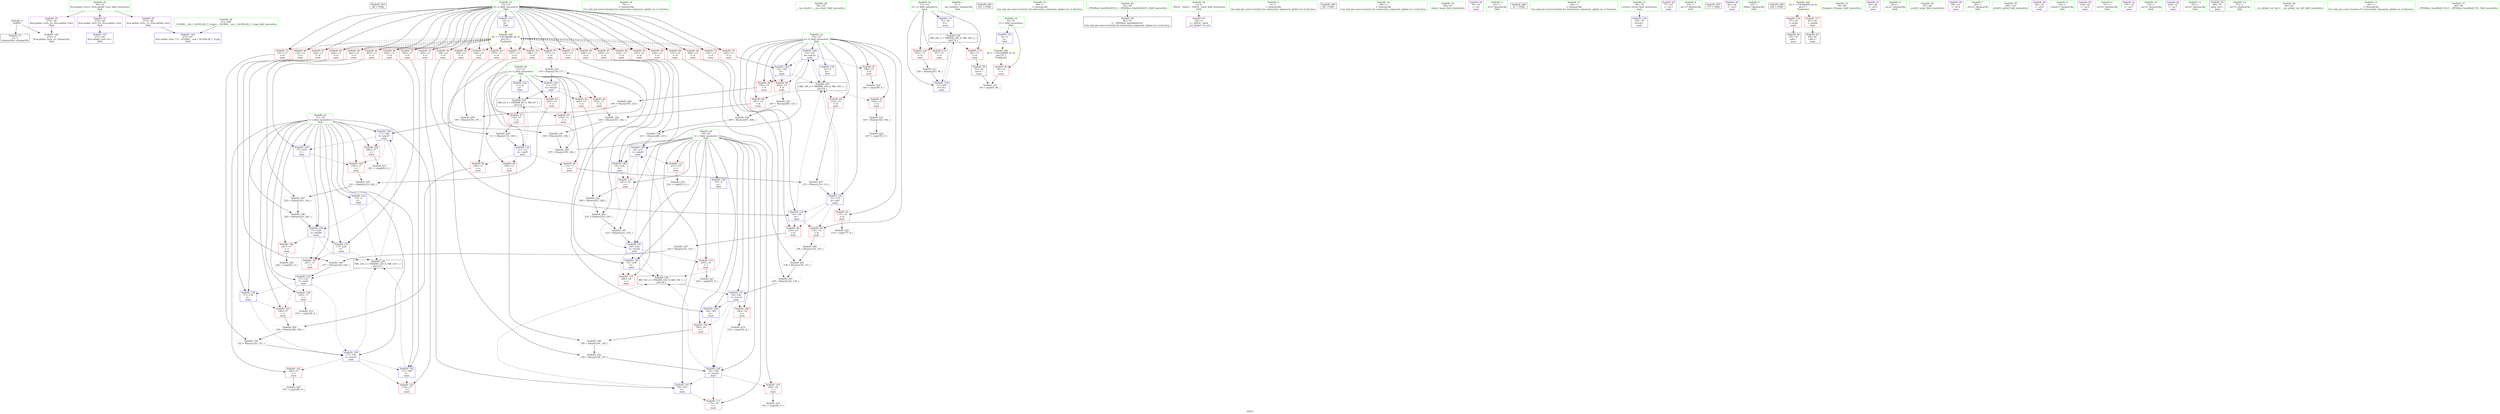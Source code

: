 digraph "SVFG" {
	label="SVFG";

	Node0x5604b74c0940 [shape=record,color=grey,label="{NodeID: 0\nNullPtr}"];
	Node0x5604b74c0940 -> Node0x5604b74dea60[style=solid];
	Node0x5604b74c0940 -> Node0x5604b74e57d0[style=solid];
	Node0x5604b75082b0 [shape=record,color=black,label="{NodeID: 263\n86 = PHI()\n}"];
	Node0x5604b74df480 [shape=record,color=red,label="{NodeID: 97\n189\<--15\n\<--k\nmain\n}"];
	Node0x5604b74df480 -> Node0x5604b74ec4d0[style=solid];
	Node0x5604b74c4fa0 [shape=record,color=green,label="{NodeID: 14\n74\<--1\n\<--dummyObj\nCan only get source location for instruction, argument, global var or function.}"];
	Node0x5604b74e2f20 [shape=record,color=grey,label="{NodeID: 194\n152 = Binary(150, 151, )\n}"];
	Node0x5604b74e2f20 -> Node0x5604b74e6020[style=solid];
	Node0x5604b74dffe0 [shape=record,color=red,label="{NodeID: 111\n173\<--19\n\<--r\nmain\n}"];
	Node0x5604b74de1c0 [shape=record,color=green,label="{NodeID: 28\n54\<--55\n__cxa_atexit\<--__cxa_atexit_field_insensitive\n}"];
	Node0x5604b74eb5d0 [shape=record,color=grey,label="{NodeID: 208\n198 = Binary(196, 197, )\n}"];
	Node0x5604b74eb5d0 -> Node0x5604b74e65d0[style=solid];
	Node0x5604b74e53d0 [shape=record,color=blue,label="{NodeID: 125\n17\<--9\nl\<--\nGlob }"];
	Node0x5604b74e53d0 -> Node0x5604b74f7f20[style=dashed];
	Node0x5604b74deed0 [shape=record,color=black,label="{NodeID: 42\n93\<--92\nconv\<--\nmain\n}"];
	Node0x5604b74deed0 -> Node0x5604b74ecc50[style=solid];
	Node0x5604b74ecad0 [shape=record,color=grey,label="{NodeID: 222\n107 = cmp(105, 9, )\n}"];
	Node0x5604b74e6020 [shape=record,color=blue,label="{NodeID: 139\n17\<--152\nl\<--rem19\nmain\n}"];
	Node0x5604b74e6020 -> Node0x5604b74df890[style=dashed];
	Node0x5604b74e6020 -> Node0x5604b74df960[style=dashed];
	Node0x5604b74e6020 -> Node0x5604b74e6290[style=dashed];
	Node0x5604b74e6020 -> Node0x5604b74f7f20[style=dashed];
	Node0x5604b74e0ae0 [shape=record,color=red,label="{NodeID: 56\n94\<--8\n\<--t\nmain\n}"];
	Node0x5604b74e0ae0 -> Node0x5604b74ecc50[style=solid];
	Node0x5604b74f8420 [shape=record,color=black,label="{NodeID: 236\nMR_14V_2 = PHI(MR_14V_9, MR_14V_1, )\npts\{20 \}\n}"];
	Node0x5604b74f8420 -> Node0x5604b74e5e80[style=dashed];
	Node0x5604b74f8420 -> Node0x5604b74e6770[style=dashed];
	Node0x5604b74e6b80 [shape=record,color=blue,label="{NodeID: 153\n17\<--244\nl\<--\nmain\n}"];
	Node0x5604b74e6b80 -> Node0x5604b74dfca0[style=dashed];
	Node0x5604b74e6b80 -> Node0x5604b74f7f20[style=dashed];
	Node0x5604b74e1640 [shape=record,color=red,label="{NodeID: 70\n139\<--13\n\<--d\nmain\n}"];
	Node0x5604b74e1640 -> Node0x5604b74eae50[style=solid];
	Node0x5604b74e21a0 [shape=record,color=red,label="{NodeID: 84\n216\<--13\n\<--d\nmain\n}"];
	Node0x5604b74e21a0 -> Node0x5604b74e6840[style=solid];
	Node0x5604b74c0860 [shape=record,color=green,label="{NodeID: 1\n7\<--1\n__dso_handle\<--dummyObj\nGlob }"];
	Node0x5604b75083b0 [shape=record,color=black,label="{NodeID: 264\n103 = PHI()\n}"];
	Node0x5604b74df550 [shape=record,color=red,label="{NodeID: 98\n195\<--15\n\<--k\nmain\n}"];
	Node0x5604b74df550 -> Node0x5604b74eb750[style=solid];
	Node0x5604b74c5070 [shape=record,color=green,label="{NodeID: 15\n90\<--1\n\<--dummyObj\nCan only get source location for instruction, argument, global var or function.}"];
	Node0x5604b74e30a0 [shape=record,color=grey,label="{NodeID: 195\n221 = Binary(219, 220, )\n}"];
	Node0x5604b74e30a0 -> Node0x5604b74e33a0[style=solid];
	Node0x5604b74e00b0 [shape=record,color=red,label="{NodeID: 112\n213\<--19\n\<--r\nmain\n}"];
	Node0x5604b74e00b0 -> Node0x5604b74ec1d0[style=solid];
	Node0x5604b74de2c0 [shape=record,color=green,label="{NodeID: 29\n53\<--59\n_ZNSt8ios_base4InitD1Ev\<--_ZNSt8ios_base4InitD1Ev_field_insensitive\n}"];
	Node0x5604b74de2c0 -> Node0x5604b74deb60[style=solid];
	Node0x5604b74eb750 [shape=record,color=grey,label="{NodeID: 209\n196 = Binary(195, 125, )\n}"];
	Node0x5604b74eb750 -> Node0x5604b74eb5d0[style=solid];
	Node0x5604b74e54d0 [shape=record,color=blue,label="{NodeID: 126\n19\<--9\nr\<--\nGlob }"];
	Node0x5604b74e54d0 -> Node0x5604b74f8420[style=dashed];
	Node0x5604b74defa0 [shape=record,color=purple,label="{NodeID: 43\n50\<--4\n\<--_ZStL8__ioinit\n__cxx_global_var_init\n}"];
	Node0x5604b74ecc50 [shape=record,color=grey,label="{NodeID: 223\n95 = cmp(93, 94, )\n}"];
	Node0x5604b74e60f0 [shape=record,color=blue,label="{NodeID: 140\n19\<--158\nr\<--rem21\nmain\n}"];
	Node0x5604b74e60f0 -> Node0x5604b74dff10[style=dashed];
	Node0x5604b74e60f0 -> Node0x5604b74dffe0[style=dashed];
	Node0x5604b74e60f0 -> Node0x5604b74e61c0[style=dashed];
	Node0x5604b74e60f0 -> Node0x5604b74f8420[style=dashed];
	Node0x5604b74e0bb0 [shape=record,color=red,label="{NodeID: 57\n110\<--11\n\<--n\nmain\n}"];
	Node0x5604b74e0bb0 -> Node0x5604b74eb2d0[style=solid];
	Node0x5604b74e6c50 [shape=record,color=blue,label="{NodeID: 154\n71\<--254\ntt\<--inc\nmain\n}"];
	Node0x5604b74e6c50 -> Node0x5604b74f7a20[style=dashed];
	Node0x5604b74e1710 [shape=record,color=red,label="{NodeID: 71\n145\<--13\n\<--d\nmain\n}"];
	Node0x5604b74e1710 -> Node0x5604b74e5f50[style=solid];
	Node0x5604b74e2270 [shape=record,color=red,label="{NodeID: 85\n222\<--13\n\<--d\nmain\n}"];
	Node0x5604b74e2270 -> Node0x5604b74e33a0[style=solid];
	Node0x5604b74c1240 [shape=record,color=green,label="{NodeID: 2\n9\<--1\n\<--dummyObj\nCan only get source location for instruction, argument, global var or function.}"];
	Node0x5604b75084b0 [shape=record,color=black,label="{NodeID: 265\n99 = PHI()\n}"];
	Node0x5604b74df620 [shape=record,color=red,label="{NodeID: 99\n206\<--15\n\<--k\nmain\n}"];
	Node0x5604b74df620 -> Node0x5604b74ead10[style=solid];
	Node0x5604b74c5140 [shape=record,color=green,label="{NodeID: 16\n106\<--1\n\<--dummyObj\nCan only get source location for instruction, argument, global var or function.}"];
	Node0x5604b74e3220 [shape=record,color=grey,label="{NodeID: 196\n211 = Binary(209, 210, )\n}"];
	Node0x5604b74e3220 -> Node0x5604b74e6770[style=solid];
	Node0x5604b74e0180 [shape=record,color=red,label="{NodeID: 113\n227\<--19\n\<--r\nmain\n}"];
	Node0x5604b74e0180 -> Node0x5604b74eb8d0[style=solid];
	Node0x5604b74de3c0 [shape=record,color=green,label="{NodeID: 30\n66\<--67\nmain\<--main_field_insensitive\n}"];
	Node0x5604b74eb8d0 [shape=record,color=grey,label="{NodeID: 210\n229 = Binary(227, 228, )\n}"];
	Node0x5604b74eb8d0 -> Node0x5604b74eb150[style=solid];
	Node0x5604b74e55d0 [shape=record,color=blue,label="{NodeID: 127\n272\<--40\nllvm.global_ctors_0\<--\nGlob }"];
	Node0x5604b74df070 [shape=record,color=purple,label="{NodeID: 44\n76\<--21\n\<--.str\nmain\n}"];
	Node0x5604b74ecdd0 [shape=record,color=grey,label="{NodeID: 224\n118 = cmp(117, 9, )\n}"];
	Node0x5604b74e61c0 [shape=record,color=blue,label="{NodeID: 141\n19\<--163\nr\<--\nmain\n}"];
	Node0x5604b74e61c0 -> Node0x5604b74dffe0[style=dashed];
	Node0x5604b74e61c0 -> Node0x5604b74f8420[style=dashed];
	Node0x5604b74e0c80 [shape=record,color=red,label="{NodeID: 58\n113\<--11\n\<--n\nmain\n}"];
	Node0x5604b74e0c80 -> Node0x5604b74eb450[style=solid];
	Node0x5604b74e17e0 [shape=record,color=red,label="{NodeID: 72\n151\<--13\n\<--d\nmain\n}"];
	Node0x5604b74e17e0 -> Node0x5604b74e2f20[style=solid];
	Node0x5604b74e2340 [shape=record,color=red,label="{NodeID: 86\n224\<--13\n\<--d\nmain\n}"];
	Node0x5604b74e2340 -> Node0x5604b74e3520[style=solid];
	Node0x5604b74c0b60 [shape=record,color=green,label="{NodeID: 3\n21\<--1\n.str\<--dummyObj\nGlob }"];
	Node0x5604b7508be0 [shape=record,color=black,label="{NodeID: 266\n51 = PHI()\n}"];
	Node0x5604b74df6f0 [shape=record,color=red,label="{NodeID: 100\n129\<--17\n\<--l\nmain\n}"];
	Node0x5604b74df6f0 -> Node0x5604b74ec050[style=solid];
	Node0x5604b74c5210 [shape=record,color=green,label="{NodeID: 17\n125\<--1\n\<--dummyObj\nCan only get source location for instruction, argument, global var or function.}"];
	Node0x5604b74e33a0 [shape=record,color=grey,label="{NodeID: 197\n223 = Binary(221, 222, )\n}"];
	Node0x5604b74e33a0 -> Node0x5604b74e3520[style=solid];
	Node0x5604b74e0250 [shape=record,color=red,label="{NodeID: 114\n235\<--19\n\<--r\nmain\n}"];
	Node0x5604b74e0250 -> Node0x5604b74ec950[style=solid];
	Node0x5604b74de4c0 [shape=record,color=green,label="{NodeID: 31\n69\<--70\nretval\<--retval_field_insensitive\nmain\n}"];
	Node0x5604b74de4c0 -> Node0x5604b74e58d0[style=solid];
	Node0x5604b74eba50 [shape=record,color=grey,label="{NodeID: 211\n254 = Binary(253, 90, )\n}"];
	Node0x5604b74eba50 -> Node0x5604b74e6c50[style=solid];
	Node0x5604b74e56d0 [shape=record,color=blue,label="{NodeID: 128\n273\<--41\nllvm.global_ctors_1\<--_GLOBAL__sub_I_ALOHA.HJ_1_0.cpp\nGlob }"];
	Node0x5604b74df140 [shape=record,color=purple,label="{NodeID: 45\n77\<--23\n\<--.str.1\nmain\n}"];
	Node0x5604b74ecf50 [shape=record,color=grey,label="{NodeID: 225\n167 = cmp(166, 9, )\n}"];
	Node0x5604b74e6290 [shape=record,color=blue,label="{NodeID: 142\n17\<--169\nl\<--\nmain\n}"];
	Node0x5604b74e6290 -> Node0x5604b74df960[style=dashed];
	Node0x5604b74e6290 -> Node0x5604b74f7f20[style=dashed];
	Node0x5604b74e0d50 [shape=record,color=red,label="{NodeID: 59\n149\<--11\n\<--n\nmain\n}"];
	Node0x5604b74e0d50 -> Node0x5604b74eafd0[style=solid];
	Node0x5604b74e18b0 [shape=record,color=red,label="{NodeID: 73\n157\<--13\n\<--d\nmain\n}"];
	Node0x5604b74e18b0 -> Node0x5604b74e2c20[style=solid];
	Node0x5604b74e2410 [shape=record,color=red,label="{NodeID: 87\n230\<--13\n\<--d\nmain\n}"];
	Node0x5604b74e2410 -> Node0x5604b74eb150[style=solid];
	Node0x5604b74c0bf0 [shape=record,color=green,label="{NodeID: 4\n23\<--1\n.str.1\<--dummyObj\nGlob }"];
	Node0x5604b7508ce0 [shape=record,color=black,label="{NodeID: 267\n175 = PHI()\n}"];
	Node0x5604b74df7c0 [shape=record,color=red,label="{NodeID: 101\n148\<--17\n\<--l\nmain\n}"];
	Node0x5604b74df7c0 -> Node0x5604b74eafd0[style=solid];
	Node0x5604b74c52e0 [shape=record,color=green,label="{NodeID: 18\n4\<--6\n_ZStL8__ioinit\<--_ZStL8__ioinit_field_insensitive\nGlob }"];
	Node0x5604b74c52e0 -> Node0x5604b74defa0[style=solid];
	Node0x5604b74e3520 [shape=record,color=grey,label="{NodeID: 198\n225 = Binary(223, 224, )\n}"];
	Node0x5604b74e3520 -> Node0x5604b74e6910[style=solid];
	Node0x5604b74e0320 [shape=record,color=red,label="{NodeID: 115\n248\<--19\n\<--r\nmain\n}"];
	Node0x5604b74de590 [shape=record,color=green,label="{NodeID: 32\n71\<--72\ntt\<--tt_field_insensitive\nmain\n}"];
	Node0x5604b74de590 -> Node0x5604b74e4d60[style=solid];
	Node0x5604b74de590 -> Node0x5604b74e4e30[style=solid];
	Node0x5604b74de590 -> Node0x5604b74e4f00[style=solid];
	Node0x5604b74de590 -> Node0x5604b74e59a0[style=solid];
	Node0x5604b74de590 -> Node0x5604b74e6c50[style=solid];
	Node0x5604b74ebbd0 [shape=record,color=grey,label="{NodeID: 212\n105 = Binary(104, 106, )\n}"];
	Node0x5604b74ebbd0 -> Node0x5604b74ecad0[style=solid];
	Node0x5604b74e57d0 [shape=record,color=blue, style = dotted,label="{NodeID: 129\n274\<--3\nllvm.global_ctors_2\<--dummyVal\nGlob }"];
	Node0x5604b74df210 [shape=record,color=purple,label="{NodeID: 46\n82\<--26\n\<--.str.2\nmain\n}"];
	Node0x5604b74e6360 [shape=record,color=blue,label="{NodeID: 143\n11\<--179\nn\<--rem29\nmain\n}"];
	Node0x5604b74e6360 -> Node0x5604b74e0fc0[style=dashed];
	Node0x5604b74e6360 -> Node0x5604b74e1090[style=dashed];
	Node0x5604b74e6360 -> Node0x5604b74e1160[style=dashed];
	Node0x5604b74e6360 -> Node0x5604b74f7020[style=dashed];
	Node0x5604b74e0e20 [shape=record,color=red,label="{NodeID: 60\n155\<--11\n\<--n\nmain\n}"];
	Node0x5604b74e0e20 -> Node0x5604b74e8ac0[style=solid];
	Node0x5604b74e1980 [shape=record,color=red,label="{NodeID: 74\n163\<--13\n\<--d\nmain\n}"];
	Node0x5604b74e1980 -> Node0x5604b74e61c0[style=solid];
	Node0x5604b74e24e0 [shape=record,color=red,label="{NodeID: 88\n232\<--13\n\<--d\nmain\n}"];
	Node0x5604b74e24e0 -> Node0x5604b74e2da0[style=solid];
	Node0x5604b74c4680 [shape=record,color=green,label="{NodeID: 5\n25\<--1\nstdin\<--dummyObj\nGlob }"];
	Node0x5604b7508de0 [shape=record,color=black,label="{NodeID: 268\n250 = PHI()\n}"];
	Node0x5604b74df890 [shape=record,color=red,label="{NodeID: 102\n166\<--17\n\<--l\nmain\n}"];
	Node0x5604b74df890 -> Node0x5604b74ecf50[style=solid];
	Node0x5604b74c53b0 [shape=record,color=green,label="{NodeID: 19\n8\<--10\nt\<--t_field_insensitive\nGlob }"];
	Node0x5604b74c53b0 -> Node0x5604b74e0ae0[style=solid];
	Node0x5604b74c53b0 -> Node0x5604b74e4fd0[style=solid];
	Node0x5604b74e36a0 [shape=record,color=grey,label="{NodeID: 199\n209 = Binary(207, 208, )\n}"];
	Node0x5604b74e36a0 -> Node0x5604b74e3220[style=solid];
	Node0x5604b74e4bc0 [shape=record,color=red,label="{NodeID: 116\n75\<--25\n\<--stdin\nmain\n}"];
	Node0x5604b74e4bc0 -> Node0x5604b74ded30[style=solid];
	Node0x5604b74de660 [shape=record,color=green,label="{NodeID: 33\n79\<--80\nfreopen\<--freopen_field_insensitive\n}"];
	Node0x5604b74ebd50 [shape=record,color=grey,label="{NodeID: 213\n179 = Binary(178, 177, )\n}"];
	Node0x5604b74ebd50 -> Node0x5604b74e6360[style=solid];
	Node0x5604b74e58d0 [shape=record,color=blue,label="{NodeID: 130\n69\<--74\nretval\<--\nmain\n}"];
	Node0x5604b74df2e0 [shape=record,color=purple,label="{NodeID: 47\n83\<--28\n\<--.str.3\nmain\n}"];
	Node0x5604b74e6430 [shape=record,color=blue,label="{NodeID: 144\n15\<--187\nk\<--rem32\nmain\n}"];
	Node0x5604b74e6430 -> Node0x5604b74df480[style=dashed];
	Node0x5604b74e6430 -> Node0x5604b74df550[style=dashed];
	Node0x5604b74e6430 -> Node0x5604b74df620[style=dashed];
	Node0x5604b74e6430 -> Node0x5604b74e6500[style=dashed];
	Node0x5604b74e6430 -> Node0x5604b74f7520[style=dashed];
	Node0x5604b74e0ef0 [shape=record,color=red,label="{NodeID: 61\n178\<--11\n\<--n\nmain\n}"];
	Node0x5604b74e0ef0 -> Node0x5604b74ebd50[style=solid];
	Node0x5604b74e1a50 [shape=record,color=red,label="{NodeID: 75\n169\<--13\n\<--d\nmain\n}"];
	Node0x5604b74e1a50 -> Node0x5604b74e6290[style=solid];
	Node0x5604b74e25b0 [shape=record,color=red,label="{NodeID: 89\n238\<--13\n\<--d\nmain\n}"];
	Node0x5604b74e25b0 -> Node0x5604b74e6ab0[style=solid];
	Node0x5604b74c4710 [shape=record,color=green,label="{NodeID: 6\n26\<--1\n.str.2\<--dummyObj\nGlob }"];
	Node0x5604b74e84c0 [shape=record,color=grey,label="{NodeID: 186\n183 = Binary(181, 182, )\n}"];
	Node0x5604b74e84c0 -> Node0x5604b74e8c40[style=solid];
	Node0x5604b74df960 [shape=record,color=red,label="{NodeID: 103\n172\<--17\n\<--l\nmain\n}"];
	Node0x5604b74ddad0 [shape=record,color=green,label="{NodeID: 20\n11\<--12\nn\<--n_field_insensitive\nGlob }"];
	Node0x5604b74ddad0 -> Node0x5604b74e0bb0[style=solid];
	Node0x5604b74ddad0 -> Node0x5604b74e0c80[style=solid];
	Node0x5604b74ddad0 -> Node0x5604b74e0d50[style=solid];
	Node0x5604b74ddad0 -> Node0x5604b74e0e20[style=solid];
	Node0x5604b74ddad0 -> Node0x5604b74e0ef0[style=solid];
	Node0x5604b74ddad0 -> Node0x5604b74e0fc0[style=solid];
	Node0x5604b74ddad0 -> Node0x5604b74e1090[style=solid];
	Node0x5604b74ddad0 -> Node0x5604b74e1160[style=solid];
	Node0x5604b74ddad0 -> Node0x5604b74e50d0[style=solid];
	Node0x5604b74ddad0 -> Node0x5604b74e5a70[style=solid];
	Node0x5604b74ddad0 -> Node0x5604b74e6360[style=solid];
	Node0x5604b74e3820 [shape=record,color=grey,label="{NodeID: 200\n136 = Binary(135, 125, )\n}"];
	Node0x5604b74e3820 -> Node0x5604b74e39a0[style=solid];
	Node0x5604b74e4c90 [shape=record,color=red,label="{NodeID: 117\n81\<--30\n\<--stdout\nmain\n}"];
	Node0x5604b74e4c90 -> Node0x5604b74dee00[style=solid];
	Node0x5604b74de760 [shape=record,color=green,label="{NodeID: 34\n87\<--88\nscanf\<--scanf_field_insensitive\n}"];
	Node0x5604b74ebed0 [shape=record,color=grey,label="{NodeID: 214\n161 = cmp(160, 9, )\n}"];
	Node0x5604b74e59a0 [shape=record,color=blue,label="{NodeID: 131\n71\<--90\ntt\<--\nmain\n}"];
	Node0x5604b74e59a0 -> Node0x5604b74f7a20[style=dashed];
	Node0x5604b74e03d0 [shape=record,color=purple,label="{NodeID: 48\n85\<--31\n\<--.str.4\nmain\n}"];
	Node0x5604b74e6500 [shape=record,color=blue,label="{NodeID: 145\n15\<--192\nk\<--\nmain\n}"];
	Node0x5604b74e6500 -> Node0x5604b74df550[style=dashed];
	Node0x5604b74e6500 -> Node0x5604b74df620[style=dashed];
	Node0x5604b74e6500 -> Node0x5604b74f7520[style=dashed];
	Node0x5604b74e0fc0 [shape=record,color=red,label="{NodeID: 62\n182\<--11\n\<--n\nmain\n}"];
	Node0x5604b74e0fc0 -> Node0x5604b74e84c0[style=solid];
	Node0x5604b74e1b20 [shape=record,color=red,label="{NodeID: 76\n177\<--13\n\<--d\nmain\n}"];
	Node0x5604b74e1b20 -> Node0x5604b74ebd50[style=solid];
	Node0x5604b74e2680 [shape=record,color=red,label="{NodeID: 90\n244\<--13\n\<--d\nmain\n}"];
	Node0x5604b74e2680 -> Node0x5604b74e6b80[style=solid];
	Node0x5604b74c47a0 [shape=record,color=green,label="{NodeID: 7\n28\<--1\n.str.3\<--dummyObj\nGlob }"];
	Node0x5604b74e8640 [shape=record,color=grey,label="{NodeID: 187\n124 = Binary(123, 125, )\n}"];
	Node0x5604b74e8640 -> Node0x5604b74e87c0[style=solid];
	Node0x5604b74dfa30 [shape=record,color=red,label="{NodeID: 104\n200\<--17\n\<--l\nmain\n}"];
	Node0x5604b74dfa30 -> Node0x5604b74ec350[style=solid];
	Node0x5604b74ddb60 [shape=record,color=green,label="{NodeID: 21\n13\<--14\nd\<--d_field_insensitive\nGlob }"];
	Node0x5604b74ddb60 -> Node0x5604b74e1230[style=solid];
	Node0x5604b74ddb60 -> Node0x5604b74e1300[style=solid];
	Node0x5604b74ddb60 -> Node0x5604b74e13d0[style=solid];
	Node0x5604b74ddb60 -> Node0x5604b74e14a0[style=solid];
	Node0x5604b74ddb60 -> Node0x5604b74e1570[style=solid];
	Node0x5604b74ddb60 -> Node0x5604b74e1640[style=solid];
	Node0x5604b74ddb60 -> Node0x5604b74e1710[style=solid];
	Node0x5604b74ddb60 -> Node0x5604b74e17e0[style=solid];
	Node0x5604b74ddb60 -> Node0x5604b74e18b0[style=solid];
	Node0x5604b74ddb60 -> Node0x5604b74e1980[style=solid];
	Node0x5604b74ddb60 -> Node0x5604b74e1a50[style=solid];
	Node0x5604b74ddb60 -> Node0x5604b74e1b20[style=solid];
	Node0x5604b74ddb60 -> Node0x5604b74e1bf0[style=solid];
	Node0x5604b74ddb60 -> Node0x5604b74e1cc0[style=solid];
	Node0x5604b74ddb60 -> Node0x5604b74e1d90[style=solid];
	Node0x5604b74ddb60 -> Node0x5604b74e1e60[style=solid];
	Node0x5604b74ddb60 -> Node0x5604b74e1f30[style=solid];
	Node0x5604b74ddb60 -> Node0x5604b74e2000[style=solid];
	Node0x5604b74ddb60 -> Node0x5604b74e20d0[style=solid];
	Node0x5604b74ddb60 -> Node0x5604b74e21a0[style=solid];
	Node0x5604b74ddb60 -> Node0x5604b74e2270[style=solid];
	Node0x5604b74ddb60 -> Node0x5604b74e2340[style=solid];
	Node0x5604b74ddb60 -> Node0x5604b74e2410[style=solid];
	Node0x5604b74ddb60 -> Node0x5604b74e24e0[style=solid];
	Node0x5604b74ddb60 -> Node0x5604b74e25b0[style=solid];
	Node0x5604b74ddb60 -> Node0x5604b74e2680[style=solid];
	Node0x5604b74ddb60 -> Node0x5604b74e51d0[style=solid];
	Node0x5604b74e39a0 [shape=record,color=grey,label="{NodeID: 201\n138 = Binary(136, 137, )\n}"];
	Node0x5604b74e39a0 -> Node0x5604b74eae50[style=solid];
	Node0x5604b74e4d60 [shape=record,color=red,label="{NodeID: 118\n92\<--71\n\<--tt\nmain\n}"];
	Node0x5604b74e4d60 -> Node0x5604b74deed0[style=solid];
	Node0x5604b74de860 [shape=record,color=green,label="{NodeID: 35\n100\<--101\nprintf\<--printf_field_insensitive\n}"];
	Node0x5604b74ec050 [shape=record,color=grey,label="{NodeID: 215\n130 = cmp(129, 9, )\n}"];
	Node0x5604b74e5a70 [shape=record,color=blue,label="{NodeID: 132\n11\<--111\nn\<--rem5\nmain\n}"];
	Node0x5604b74e5a70 -> Node0x5604b74e0c80[style=dashed];
	Node0x5604b74e5a70 -> Node0x5604b74e0d50[style=dashed];
	Node0x5604b74e5a70 -> Node0x5604b74e0e20[style=dashed];
	Node0x5604b74e5a70 -> Node0x5604b74f7020[style=dashed];
	Node0x5604b74e04a0 [shape=record,color=purple,label="{NodeID: 49\n98\<--33\n\<--.str.5\nmain\n}"];
	Node0x5604b74e65d0 [shape=record,color=blue,label="{NodeID: 146\n17\<--198\nl\<--rem37\nmain\n}"];
	Node0x5604b74e65d0 -> Node0x5604b74dfa30[style=dashed];
	Node0x5604b74e65d0 -> Node0x5604b74dfb00[style=dashed];
	Node0x5604b74e65d0 -> Node0x5604b74e66a0[style=dashed];
	Node0x5604b74e65d0 -> Node0x5604b74e6910[style=dashed];
	Node0x5604b74e1090 [shape=record,color=red,label="{NodeID: 63\n220\<--11\n\<--n\nmain\n}"];
	Node0x5604b74e1090 -> Node0x5604b74e30a0[style=solid];
	Node0x5604b74e1bf0 [shape=record,color=red,label="{NodeID: 77\n184\<--13\n\<--d\nmain\n}"];
	Node0x5604b74e1bf0 -> Node0x5604b74e8c40[style=solid];
	Node0x5604b74e2750 [shape=record,color=red,label="{NodeID: 91\n104\<--15\n\<--k\nmain\n}"];
	Node0x5604b74e2750 -> Node0x5604b74ebbd0[style=solid];
	Node0x5604b74c4a40 [shape=record,color=green,label="{NodeID: 8\n30\<--1\nstdout\<--dummyObj\nGlob }"];
	Node0x5604b74e87c0 [shape=record,color=grey,label="{NodeID: 188\n127 = Binary(124, 126, )\n}"];
	Node0x5604b74e87c0 -> Node0x5604b74e5ce0[style=solid];
	Node0x5604b74dfb00 [shape=record,color=red,label="{NodeID: 105\n219\<--17\n\<--l\nmain\n}"];
	Node0x5604b74dfb00 -> Node0x5604b74e30a0[style=solid];
	Node0x5604b74ddbf0 [shape=record,color=green,label="{NodeID: 22\n15\<--16\nk\<--k_field_insensitive\nGlob }"];
	Node0x5604b74ddbf0 -> Node0x5604b74e2750[style=solid];
	Node0x5604b74ddbf0 -> Node0x5604b74e2820[style=solid];
	Node0x5604b74ddbf0 -> Node0x5604b74e28f0[style=solid];
	Node0x5604b74ddbf0 -> Node0x5604b74e29c0[style=solid];
	Node0x5604b74ddbf0 -> Node0x5604b74e2a90[style=solid];
	Node0x5604b74ddbf0 -> Node0x5604b74df3b0[style=solid];
	Node0x5604b74ddbf0 -> Node0x5604b74df480[style=solid];
	Node0x5604b74ddbf0 -> Node0x5604b74df550[style=solid];
	Node0x5604b74ddbf0 -> Node0x5604b74df620[style=solid];
	Node0x5604b74ddbf0 -> Node0x5604b74e52d0[style=solid];
	Node0x5604b74ddbf0 -> Node0x5604b74e5b40[style=solid];
	Node0x5604b74ddbf0 -> Node0x5604b74e5c10[style=solid];
	Node0x5604b74ddbf0 -> Node0x5604b74e6430[style=solid];
	Node0x5604b74ddbf0 -> Node0x5604b74e6500[style=solid];
	Node0x5604b74ead10 [shape=record,color=grey,label="{NodeID: 202\n207 = Binary(206, 125, )\n}"];
	Node0x5604b74ead10 -> Node0x5604b74e36a0[style=solid];
	Node0x5604b74e4e30 [shape=record,color=red,label="{NodeID: 119\n97\<--71\n\<--tt\nmain\n}"];
	Node0x5604b74de960 [shape=record,color=green,label="{NodeID: 36\n41\<--268\n_GLOBAL__sub_I_ALOHA.HJ_1_0.cpp\<--_GLOBAL__sub_I_ALOHA.HJ_1_0.cpp_field_insensitive\n}"];
	Node0x5604b74de960 -> Node0x5604b74e56d0[style=solid];
	Node0x5604b74ec1d0 [shape=record,color=grey,label="{NodeID: 216\n214 = cmp(213, 9, )\n}"];
	Node0x5604b74e5b40 [shape=record,color=blue,label="{NodeID: 133\n15\<--115\nk\<--add\nmain\n}"];
	Node0x5604b74e5b40 -> Node0x5604b74e28f0[style=dashed];
	Node0x5604b74e5b40 -> Node0x5604b74e29c0[style=dashed];
	Node0x5604b74e5b40 -> Node0x5604b74e2a90[style=dashed];
	Node0x5604b74e5b40 -> Node0x5604b74e5c10[style=dashed];
	Node0x5604b74e5b40 -> Node0x5604b74f7520[style=dashed];
	Node0x5604b74e0570 [shape=record,color=purple,label="{NodeID: 50\n102\<--35\n\<--.str.6\nmain\n}"];
	Node0x5604b74e66a0 [shape=record,color=blue,label="{NodeID: 147\n17\<--203\nl\<--\nmain\n}"];
	Node0x5604b74e66a0 -> Node0x5604b74dfb00[style=dashed];
	Node0x5604b74e66a0 -> Node0x5604b74e6910[style=dashed];
	Node0x5604b74e1160 [shape=record,color=red,label="{NodeID: 64\n228\<--11\n\<--n\nmain\n}"];
	Node0x5604b74e1160 -> Node0x5604b74eb8d0[style=solid];
	Node0x5604b74e1cc0 [shape=record,color=red,label="{NodeID: 78\n186\<--13\n\<--d\nmain\n}"];
	Node0x5604b74e1cc0 -> Node0x5604b74e8940[style=solid];
	Node0x5604b74e2820 [shape=record,color=red,label="{NodeID: 92\n114\<--15\n\<--k\nmain\n}"];
	Node0x5604b74e2820 -> Node0x5604b74eb450[style=solid];
	Node0x5604b74c4ad0 [shape=record,color=green,label="{NodeID: 9\n31\<--1\n.str.4\<--dummyObj\nGlob }"];
	Node0x5604b74e8940 [shape=record,color=grey,label="{NodeID: 189\n187 = Binary(185, 186, )\n}"];
	Node0x5604b74e8940 -> Node0x5604b74e6430[style=solid];
	Node0x5604b74dfbd0 [shape=record,color=red,label="{NodeID: 106\n241\<--17\n\<--l\nmain\n}"];
	Node0x5604b74dfbd0 -> Node0x5604b74ec7d0[style=solid];
	Node0x5604b74ddcc0 [shape=record,color=green,label="{NodeID: 23\n17\<--18\nl\<--l_field_insensitive\nGlob }"];
	Node0x5604b74ddcc0 -> Node0x5604b74df6f0[style=solid];
	Node0x5604b74ddcc0 -> Node0x5604b74df7c0[style=solid];
	Node0x5604b74ddcc0 -> Node0x5604b74df890[style=solid];
	Node0x5604b74ddcc0 -> Node0x5604b74df960[style=solid];
	Node0x5604b74ddcc0 -> Node0x5604b74dfa30[style=solid];
	Node0x5604b74ddcc0 -> Node0x5604b74dfb00[style=solid];
	Node0x5604b74ddcc0 -> Node0x5604b74dfbd0[style=solid];
	Node0x5604b74ddcc0 -> Node0x5604b74dfca0[style=solid];
	Node0x5604b74ddcc0 -> Node0x5604b74e53d0[style=solid];
	Node0x5604b74ddcc0 -> Node0x5604b74e5ce0[style=solid];
	Node0x5604b74ddcc0 -> Node0x5604b74e5db0[style=solid];
	Node0x5604b74ddcc0 -> Node0x5604b74e6020[style=solid];
	Node0x5604b74ddcc0 -> Node0x5604b74e6290[style=solid];
	Node0x5604b74ddcc0 -> Node0x5604b74e65d0[style=solid];
	Node0x5604b74ddcc0 -> Node0x5604b74e66a0[style=solid];
	Node0x5604b74ddcc0 -> Node0x5604b74e6910[style=solid];
	Node0x5604b74ddcc0 -> Node0x5604b74e6b80[style=solid];
	Node0x5604b74eae50 [shape=record,color=grey,label="{NodeID: 203\n140 = Binary(138, 139, )\n}"];
	Node0x5604b74eae50 -> Node0x5604b74e5e80[style=solid];
	Node0x5604b74e4f00 [shape=record,color=red,label="{NodeID: 120\n253\<--71\n\<--tt\nmain\n}"];
	Node0x5604b74e4f00 -> Node0x5604b74eba50[style=solid];
	Node0x5604b74dea60 [shape=record,color=black,label="{NodeID: 37\n2\<--3\ndummyVal\<--dummyVal\n}"];
	Node0x5604b74ec350 [shape=record,color=grey,label="{NodeID: 217\n201 = cmp(200, 9, )\n}"];
	Node0x5604b74e5c10 [shape=record,color=blue,label="{NodeID: 134\n15\<--120\nk\<--\nmain\n}"];
	Node0x5604b74e5c10 -> Node0x5604b74e29c0[style=dashed];
	Node0x5604b74e5c10 -> Node0x5604b74e2a90[style=dashed];
	Node0x5604b74e5c10 -> Node0x5604b74f7520[style=dashed];
	Node0x5604b74e0640 [shape=record,color=purple,label="{NodeID: 51\n174\<--37\n\<--.str.7\nmain\n}"];
	Node0x5604b74e6770 [shape=record,color=blue,label="{NodeID: 148\n19\<--211\nr\<--rem43\nmain\n}"];
	Node0x5604b74e6770 -> Node0x5604b74e00b0[style=dashed];
	Node0x5604b74e6770 -> Node0x5604b74e0180[style=dashed];
	Node0x5604b74e6770 -> Node0x5604b74e6840[style=dashed];
	Node0x5604b74e6770 -> Node0x5604b74e69e0[style=dashed];
	Node0x5604b74e1230 [shape=record,color=red,label="{NodeID: 65\n109\<--13\n\<--d\nmain\n}"];
	Node0x5604b74e1230 -> Node0x5604b74eb2d0[style=solid];
	Node0x5604b74fb120 [shape=record,color=yellow,style=double,label="{NodeID: 245\n2V_1 = ENCHI(MR_2V_0)\npts\{1 \}\nFun[main]}"];
	Node0x5604b74fb120 -> Node0x5604b74e4bc0[style=dashed];
	Node0x5604b74fb120 -> Node0x5604b74e4c90[style=dashed];
	Node0x5604b74e1d90 [shape=record,color=red,label="{NodeID: 79\n192\<--13\n\<--d\nmain\n}"];
	Node0x5604b74e1d90 -> Node0x5604b74e6500[style=solid];
	Node0x5604b74e28f0 [shape=record,color=red,label="{NodeID: 93\n117\<--15\n\<--k\nmain\n}"];
	Node0x5604b74e28f0 -> Node0x5604b74ecdd0[style=solid];
	Node0x5604b74c4ba0 [shape=record,color=green,label="{NodeID: 10\n33\<--1\n.str.5\<--dummyObj\nGlob }"];
	Node0x5604b74e8ac0 [shape=record,color=grey,label="{NodeID: 190\n156 = Binary(154, 155, )\n}"];
	Node0x5604b74e8ac0 -> Node0x5604b74e2c20[style=solid];
	Node0x5604b74dfca0 [shape=record,color=red,label="{NodeID: 107\n247\<--17\n\<--l\nmain\n}"];
	Node0x5604b74dddc0 [shape=record,color=green,label="{NodeID: 24\n19\<--20\nr\<--r_field_insensitive\nGlob }"];
	Node0x5604b74dddc0 -> Node0x5604b74dfd70[style=solid];
	Node0x5604b74dddc0 -> Node0x5604b74dfe40[style=solid];
	Node0x5604b74dddc0 -> Node0x5604b74dff10[style=solid];
	Node0x5604b74dddc0 -> Node0x5604b74dffe0[style=solid];
	Node0x5604b74dddc0 -> Node0x5604b74e00b0[style=solid];
	Node0x5604b74dddc0 -> Node0x5604b74e0180[style=solid];
	Node0x5604b74dddc0 -> Node0x5604b74e0250[style=solid];
	Node0x5604b74dddc0 -> Node0x5604b74e0320[style=solid];
	Node0x5604b74dddc0 -> Node0x5604b74e54d0[style=solid];
	Node0x5604b74dddc0 -> Node0x5604b74e5e80[style=solid];
	Node0x5604b74dddc0 -> Node0x5604b74e5f50[style=solid];
	Node0x5604b74dddc0 -> Node0x5604b74e60f0[style=solid];
	Node0x5604b74dddc0 -> Node0x5604b74e61c0[style=solid];
	Node0x5604b74dddc0 -> Node0x5604b74e6770[style=solid];
	Node0x5604b74dddc0 -> Node0x5604b74e6840[style=solid];
	Node0x5604b74dddc0 -> Node0x5604b74e69e0[style=solid];
	Node0x5604b74dddc0 -> Node0x5604b74e6ab0[style=solid];
	Node0x5604b74eafd0 [shape=record,color=grey,label="{NodeID: 204\n150 = Binary(148, 149, )\n}"];
	Node0x5604b74eafd0 -> Node0x5604b74e2f20[style=solid];
	Node0x5604b74e4fd0 [shape=record,color=blue,label="{NodeID: 121\n8\<--9\nt\<--\nGlob }"];
	Node0x5604b74e4fd0 -> Node0x5604b74fbc40[style=dashed];
	Node0x5604b74deb60 [shape=record,color=black,label="{NodeID: 38\n52\<--53\n\<--_ZNSt8ios_base4InitD1Ev\nCan only get source location for instruction, argument, global var or function.}"];
	Node0x5604b74ec4d0 [shape=record,color=grey,label="{NodeID: 218\n190 = cmp(189, 9, )\n}"];
	Node0x5604b74e5ce0 [shape=record,color=blue,label="{NodeID: 135\n17\<--127\nl\<--rem9\nmain\n}"];
	Node0x5604b74e5ce0 -> Node0x5604b74df6f0[style=dashed];
	Node0x5604b74e5ce0 -> Node0x5604b74df7c0[style=dashed];
	Node0x5604b74e5ce0 -> Node0x5604b74e5db0[style=dashed];
	Node0x5604b74e5ce0 -> Node0x5604b74e6020[style=dashed];
	Node0x5604b74e0710 [shape=record,color=purple,label="{NodeID: 52\n249\<--37\n\<--.str.7\nmain\n}"];
	Node0x5604b74f7020 [shape=record,color=black,label="{NodeID: 232\nMR_6V_2 = PHI(MR_6V_4, MR_6V_1, )\npts\{12 \}\n}"];
	Node0x5604b74f7020 -> Node0x5604b74e0bb0[style=dashed];
	Node0x5604b74f7020 -> Node0x5604b74e0ef0[style=dashed];
	Node0x5604b74f7020 -> Node0x5604b74e5a70[style=dashed];
	Node0x5604b74f7020 -> Node0x5604b74e6360[style=dashed];
	Node0x5604b74e6840 [shape=record,color=blue,label="{NodeID: 149\n19\<--216\nr\<--\nmain\n}"];
	Node0x5604b74e6840 -> Node0x5604b74e0180[style=dashed];
	Node0x5604b74e6840 -> Node0x5604b74e69e0[style=dashed];
	Node0x5604b74e1300 [shape=record,color=red,label="{NodeID: 66\n120\<--13\n\<--d\nmain\n}"];
	Node0x5604b74e1300 -> Node0x5604b74e5c10[style=solid];
	Node0x5604b74fbc40 [shape=record,color=yellow,style=double,label="{NodeID: 246\n4V_1 = ENCHI(MR_4V_0)\npts\{10 \}\nFun[main]}"];
	Node0x5604b74fbc40 -> Node0x5604b74e0ae0[style=dashed];
	Node0x5604b74e1e60 [shape=record,color=red,label="{NodeID: 80\n197\<--13\n\<--d\nmain\n}"];
	Node0x5604b74e1e60 -> Node0x5604b74eb5d0[style=solid];
	Node0x5604b74e29c0 [shape=record,color=red,label="{NodeID: 94\n123\<--15\n\<--k\nmain\n}"];
	Node0x5604b74e29c0 -> Node0x5604b74e8640[style=solid];
	Node0x5604b74c4d70 [shape=record,color=green,label="{NodeID: 11\n35\<--1\n.str.6\<--dummyObj\nGlob }"];
	Node0x5604b74e8c40 [shape=record,color=grey,label="{NodeID: 191\n185 = Binary(183, 184, )\n}"];
	Node0x5604b74e8c40 -> Node0x5604b74e8940[style=solid];
	Node0x5604b74dfd70 [shape=record,color=red,label="{NodeID: 108\n142\<--19\n\<--r\nmain\n}"];
	Node0x5604b74dfd70 -> Node0x5604b74ec650[style=solid];
	Node0x5604b74ddec0 [shape=record,color=green,label="{NodeID: 25\n39\<--43\nllvm.global_ctors\<--llvm.global_ctors_field_insensitive\nGlob }"];
	Node0x5604b74ddec0 -> Node0x5604b74e07e0[style=solid];
	Node0x5604b74ddec0 -> Node0x5604b74e08e0[style=solid];
	Node0x5604b74ddec0 -> Node0x5604b74e09e0[style=solid];
	Node0x5604b74eb150 [shape=record,color=grey,label="{NodeID: 205\n231 = Binary(229, 230, )\n}"];
	Node0x5604b74eb150 -> Node0x5604b74e2da0[style=solid];
	Node0x5604b74e50d0 [shape=record,color=blue,label="{NodeID: 122\n11\<--9\nn\<--\nGlob }"];
	Node0x5604b74e50d0 -> Node0x5604b74f7020[style=dashed];
	Node0x5604b74dec60 [shape=record,color=black,label="{NodeID: 39\n68\<--74\nmain_ret\<--\nmain\n}"];
	Node0x5604b74ec650 [shape=record,color=grey,label="{NodeID: 219\n143 = cmp(142, 9, )\n}"];
	Node0x5604b74e5db0 [shape=record,color=blue,label="{NodeID: 136\n17\<--132\nl\<--\nmain\n}"];
	Node0x5604b74e5db0 -> Node0x5604b74df7c0[style=dashed];
	Node0x5604b74e5db0 -> Node0x5604b74e6020[style=dashed];
	Node0x5604b74e07e0 [shape=record,color=purple,label="{NodeID: 53\n272\<--39\nllvm.global_ctors_0\<--llvm.global_ctors\nGlob }"];
	Node0x5604b74e07e0 -> Node0x5604b74e55d0[style=solid];
	Node0x5604b74f7520 [shape=record,color=black,label="{NodeID: 233\nMR_10V_2 = PHI(MR_10V_6, MR_10V_1, )\npts\{16 \}\n}"];
	Node0x5604b74f7520 -> Node0x5604b74e2750[style=dashed];
	Node0x5604b74f7520 -> Node0x5604b74e2820[style=dashed];
	Node0x5604b74f7520 -> Node0x5604b74df3b0[style=dashed];
	Node0x5604b74f7520 -> Node0x5604b74e5b40[style=dashed];
	Node0x5604b74f7520 -> Node0x5604b74e6430[style=dashed];
	Node0x5604b74e6910 [shape=record,color=blue,label="{NodeID: 150\n17\<--225\nl\<--rem49\nmain\n}"];
	Node0x5604b74e6910 -> Node0x5604b74dfbd0[style=dashed];
	Node0x5604b74e6910 -> Node0x5604b74dfca0[style=dashed];
	Node0x5604b74e6910 -> Node0x5604b74e6b80[style=dashed];
	Node0x5604b74e6910 -> Node0x5604b74f7f20[style=dashed];
	Node0x5604b74e13d0 [shape=record,color=red,label="{NodeID: 67\n126\<--13\n\<--d\nmain\n}"];
	Node0x5604b74e13d0 -> Node0x5604b74e87c0[style=solid];
	Node0x5604b74e1f30 [shape=record,color=red,label="{NodeID: 81\n203\<--13\n\<--d\nmain\n}"];
	Node0x5604b74e1f30 -> Node0x5604b74e66a0[style=solid];
	Node0x5604b74e2a90 [shape=record,color=red,label="{NodeID: 95\n135\<--15\n\<--k\nmain\n}"];
	Node0x5604b74e2a90 -> Node0x5604b74e3820[style=solid];
	Node0x5604b74c4e00 [shape=record,color=green,label="{NodeID: 12\n37\<--1\n.str.7\<--dummyObj\nGlob }"];
	Node0x5604b74e2c20 [shape=record,color=grey,label="{NodeID: 192\n158 = Binary(156, 157, )\n}"];
	Node0x5604b74e2c20 -> Node0x5604b74e60f0[style=solid];
	Node0x5604b74dfe40 [shape=record,color=red,label="{NodeID: 109\n154\<--19\n\<--r\nmain\n}"];
	Node0x5604b74dfe40 -> Node0x5604b74e8ac0[style=solid];
	Node0x5604b74ddfc0 [shape=record,color=green,label="{NodeID: 26\n44\<--45\n__cxx_global_var_init\<--__cxx_global_var_init_field_insensitive\n}"];
	Node0x5604b74eb2d0 [shape=record,color=grey,label="{NodeID: 206\n111 = Binary(110, 109, )\n}"];
	Node0x5604b74eb2d0 -> Node0x5604b74e5a70[style=solid];
	Node0x5604b74e51d0 [shape=record,color=blue,label="{NodeID: 123\n13\<--9\nd\<--\nGlob }"];
	Node0x5604b74e51d0 -> Node0x5604b74fbe00[style=dashed];
	Node0x5604b74ded30 [shape=record,color=black,label="{NodeID: 40\n78\<--75\ncall\<--\nmain\n}"];
	Node0x5604b74ec7d0 [shape=record,color=grey,label="{NodeID: 220\n242 = cmp(241, 9, )\n}"];
	Node0x5604b74e5e80 [shape=record,color=blue,label="{NodeID: 137\n19\<--140\nr\<--rem14\nmain\n}"];
	Node0x5604b74e5e80 -> Node0x5604b74dfd70[style=dashed];
	Node0x5604b74e5e80 -> Node0x5604b74dfe40[style=dashed];
	Node0x5604b74e5e80 -> Node0x5604b74e5f50[style=dashed];
	Node0x5604b74e5e80 -> Node0x5604b74e60f0[style=dashed];
	Node0x5604b74e08e0 [shape=record,color=purple,label="{NodeID: 54\n273\<--39\nllvm.global_ctors_1\<--llvm.global_ctors\nGlob }"];
	Node0x5604b74e08e0 -> Node0x5604b74e56d0[style=solid];
	Node0x5604b74f7a20 [shape=record,color=black,label="{NodeID: 234\nMR_18V_3 = PHI(MR_18V_4, MR_18V_2, )\npts\{72 \}\n}"];
	Node0x5604b74f7a20 -> Node0x5604b74e4d60[style=dashed];
	Node0x5604b74f7a20 -> Node0x5604b74e4e30[style=dashed];
	Node0x5604b74f7a20 -> Node0x5604b74e4f00[style=dashed];
	Node0x5604b74f7a20 -> Node0x5604b74e6c50[style=dashed];
	Node0x5604b74e69e0 [shape=record,color=blue,label="{NodeID: 151\n19\<--233\nr\<--rem52\nmain\n}"];
	Node0x5604b74e69e0 -> Node0x5604b74e0250[style=dashed];
	Node0x5604b74e69e0 -> Node0x5604b74e0320[style=dashed];
	Node0x5604b74e69e0 -> Node0x5604b74e6ab0[style=dashed];
	Node0x5604b74e69e0 -> Node0x5604b74f8420[style=dashed];
	Node0x5604b74e14a0 [shape=record,color=red,label="{NodeID: 68\n132\<--13\n\<--d\nmain\n}"];
	Node0x5604b74e14a0 -> Node0x5604b74e5db0[style=solid];
	Node0x5604b74fbe00 [shape=record,color=yellow,style=double,label="{NodeID: 248\n8V_1 = ENCHI(MR_8V_0)\npts\{14 \}\nFun[main]}"];
	Node0x5604b74fbe00 -> Node0x5604b74e1230[style=dashed];
	Node0x5604b74fbe00 -> Node0x5604b74e1300[style=dashed];
	Node0x5604b74fbe00 -> Node0x5604b74e13d0[style=dashed];
	Node0x5604b74fbe00 -> Node0x5604b74e14a0[style=dashed];
	Node0x5604b74fbe00 -> Node0x5604b74e1570[style=dashed];
	Node0x5604b74fbe00 -> Node0x5604b74e1640[style=dashed];
	Node0x5604b74fbe00 -> Node0x5604b74e1710[style=dashed];
	Node0x5604b74fbe00 -> Node0x5604b74e17e0[style=dashed];
	Node0x5604b74fbe00 -> Node0x5604b74e18b0[style=dashed];
	Node0x5604b74fbe00 -> Node0x5604b74e1980[style=dashed];
	Node0x5604b74fbe00 -> Node0x5604b74e1a50[style=dashed];
	Node0x5604b74fbe00 -> Node0x5604b74e1b20[style=dashed];
	Node0x5604b74fbe00 -> Node0x5604b74e1bf0[style=dashed];
	Node0x5604b74fbe00 -> Node0x5604b74e1cc0[style=dashed];
	Node0x5604b74fbe00 -> Node0x5604b74e1d90[style=dashed];
	Node0x5604b74fbe00 -> Node0x5604b74e1e60[style=dashed];
	Node0x5604b74fbe00 -> Node0x5604b74e1f30[style=dashed];
	Node0x5604b74fbe00 -> Node0x5604b74e2000[style=dashed];
	Node0x5604b74fbe00 -> Node0x5604b74e20d0[style=dashed];
	Node0x5604b74fbe00 -> Node0x5604b74e21a0[style=dashed];
	Node0x5604b74fbe00 -> Node0x5604b74e2270[style=dashed];
	Node0x5604b74fbe00 -> Node0x5604b74e2340[style=dashed];
	Node0x5604b74fbe00 -> Node0x5604b74e2410[style=dashed];
	Node0x5604b74fbe00 -> Node0x5604b74e24e0[style=dashed];
	Node0x5604b74fbe00 -> Node0x5604b74e25b0[style=dashed];
	Node0x5604b74fbe00 -> Node0x5604b74e2680[style=dashed];
	Node0x5604b74e2000 [shape=record,color=red,label="{NodeID: 82\n208\<--13\n\<--d\nmain\n}"];
	Node0x5604b74e2000 -> Node0x5604b74e36a0[style=solid];
	Node0x5604b74df3b0 [shape=record,color=red,label="{NodeID: 96\n181\<--15\n\<--k\nmain\n}"];
	Node0x5604b74df3b0 -> Node0x5604b74e84c0[style=solid];
	Node0x5604b74c4ed0 [shape=record,color=green,label="{NodeID: 13\n40\<--1\n\<--dummyObj\nCan only get source location for instruction, argument, global var or function.}"];
	Node0x5604b74e2da0 [shape=record,color=grey,label="{NodeID: 193\n233 = Binary(231, 232, )\n}"];
	Node0x5604b74e2da0 -> Node0x5604b74e69e0[style=solid];
	Node0x5604b74dff10 [shape=record,color=red,label="{NodeID: 110\n160\<--19\n\<--r\nmain\n}"];
	Node0x5604b74dff10 -> Node0x5604b74ebed0[style=solid];
	Node0x5604b74de0c0 [shape=record,color=green,label="{NodeID: 27\n48\<--49\n_ZNSt8ios_base4InitC1Ev\<--_ZNSt8ios_base4InitC1Ev_field_insensitive\n}"];
	Node0x5604b74eb450 [shape=record,color=grey,label="{NodeID: 207\n115 = Binary(114, 113, )\n}"];
	Node0x5604b74eb450 -> Node0x5604b74e5b40[style=solid];
	Node0x5604b74e52d0 [shape=record,color=blue,label="{NodeID: 124\n15\<--9\nk\<--\nGlob }"];
	Node0x5604b74e52d0 -> Node0x5604b74f7520[style=dashed];
	Node0x5604b74dee00 [shape=record,color=black,label="{NodeID: 41\n84\<--81\ncall1\<--\nmain\n}"];
	Node0x5604b74ec950 [shape=record,color=grey,label="{NodeID: 221\n236 = cmp(235, 9, )\n}"];
	Node0x5604b74e5f50 [shape=record,color=blue,label="{NodeID: 138\n19\<--145\nr\<--\nmain\n}"];
	Node0x5604b74e5f50 -> Node0x5604b74dfe40[style=dashed];
	Node0x5604b74e5f50 -> Node0x5604b74e60f0[style=dashed];
	Node0x5604b74e09e0 [shape=record,color=purple,label="{NodeID: 55\n274\<--39\nllvm.global_ctors_2\<--llvm.global_ctors\nGlob }"];
	Node0x5604b74e09e0 -> Node0x5604b74e57d0[style=solid];
	Node0x5604b74f7f20 [shape=record,color=black,label="{NodeID: 235\nMR_12V_2 = PHI(MR_12V_9, MR_12V_1, )\npts\{18 \}\n}"];
	Node0x5604b74f7f20 -> Node0x5604b74e5ce0[style=dashed];
	Node0x5604b74f7f20 -> Node0x5604b74e65d0[style=dashed];
	Node0x5604b74e6ab0 [shape=record,color=blue,label="{NodeID: 152\n19\<--238\nr\<--\nmain\n}"];
	Node0x5604b74e6ab0 -> Node0x5604b74e0320[style=dashed];
	Node0x5604b74e6ab0 -> Node0x5604b74f8420[style=dashed];
	Node0x5604b74e1570 [shape=record,color=red,label="{NodeID: 69\n137\<--13\n\<--d\nmain\n}"];
	Node0x5604b74e1570 -> Node0x5604b74e39a0[style=solid];
	Node0x5604b74e20d0 [shape=record,color=red,label="{NodeID: 83\n210\<--13\n\<--d\nmain\n}"];
	Node0x5604b74e20d0 -> Node0x5604b74e3220[style=solid];
}
